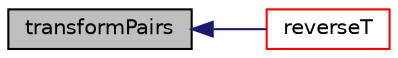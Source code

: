 digraph "transformPairs"
{
  bgcolor="transparent";
  edge [fontname="Helvetica",fontsize="10",labelfontname="Helvetica",labelfontsize="10"];
  node [fontname="Helvetica",fontsize="10",shape=record];
  rankdir="LR";
  Node1 [label="transformPairs",height=0.2,width=0.4,color="black", fillcolor="grey75", style="filled", fontcolor="black"];
  Node1 -> Node2 [dir="back",color="midnightblue",fontsize="10",style="solid",fontname="Helvetica"];
  Node2 [label="reverseT",height=0.2,width=0.4,color="red",URL="$a00489.html#a1ab6e055495122c56e40e49aa16b3731",tooltip="Return neighbour-cell transformation tensor. "];
}
